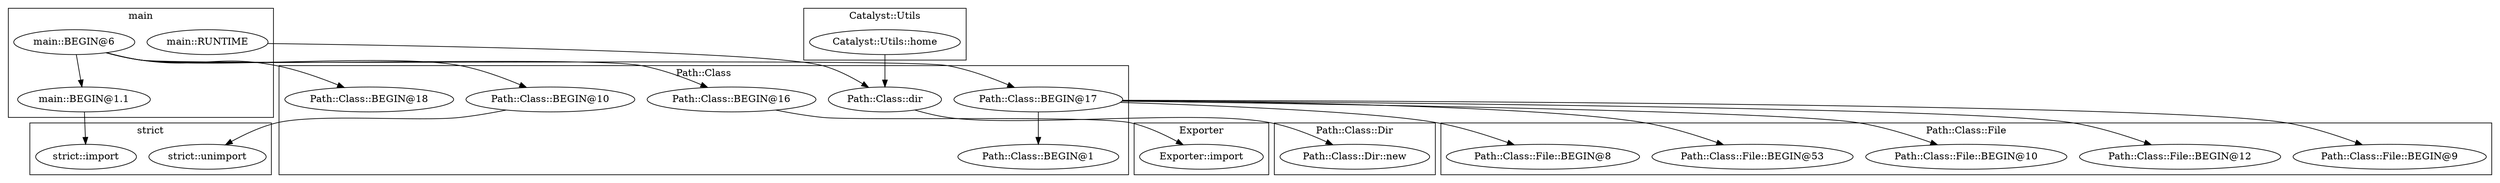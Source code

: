 digraph {
graph [overlap=false]
subgraph cluster_Path_Class {
	label="Path::Class";
	"Path::Class::BEGIN@1";
	"Path::Class::BEGIN@16";
	"Path::Class::dir";
	"Path::Class::BEGIN@18";
	"Path::Class::BEGIN@17";
	"Path::Class::BEGIN@10";
}
subgraph cluster_Path_Class_Dir {
	label="Path::Class::Dir";
	"Path::Class::Dir::new";
}
subgraph cluster_main {
	label="main";
	"main::RUNTIME";
	"main::BEGIN@1.1";
	"main::BEGIN@6";
}
subgraph cluster_Exporter {
	label="Exporter";
	"Exporter::import";
}
subgraph cluster_Catalyst_Utils {
	label="Catalyst::Utils";
	"Catalyst::Utils::home";
}
subgraph cluster_Path_Class_File {
	label="Path::Class::File";
	"Path::Class::File::BEGIN@9";
	"Path::Class::File::BEGIN@12";
	"Path::Class::File::BEGIN@10";
	"Path::Class::File::BEGIN@53";
	"Path::Class::File::BEGIN@8";
}
subgraph cluster_strict {
	label="strict";
	"strict::unimport";
	"strict::import";
}
"Path::Class::BEGIN@17" -> "Path::Class::File::BEGIN@10";
"main::BEGIN@6" -> "Path::Class::BEGIN@16";
"main::BEGIN@6" -> "Path::Class::BEGIN@18";
"Path::Class::dir" -> "Path::Class::Dir::new";
"Path::Class::BEGIN@17" -> "Path::Class::File::BEGIN@8";
"main::BEGIN@1.1" -> "strict::import";
"Catalyst::Utils::home" -> "Path::Class::dir";
"main::RUNTIME" -> "Path::Class::dir";
"Path::Class::BEGIN@16" -> "Exporter::import";
"Path::Class::BEGIN@17" -> "Path::Class::BEGIN@1";
"main::BEGIN@6" -> "main::BEGIN@1.1";
"Path::Class::BEGIN@17" -> "Path::Class::File::BEGIN@12";
"Path::Class::BEGIN@10" -> "strict::unimport";
"main::BEGIN@6" -> "Path::Class::BEGIN@10";
"main::BEGIN@6" -> "Path::Class::BEGIN@17";
"Path::Class::BEGIN@17" -> "Path::Class::File::BEGIN@9";
"Path::Class::BEGIN@17" -> "Path::Class::File::BEGIN@53";
}
